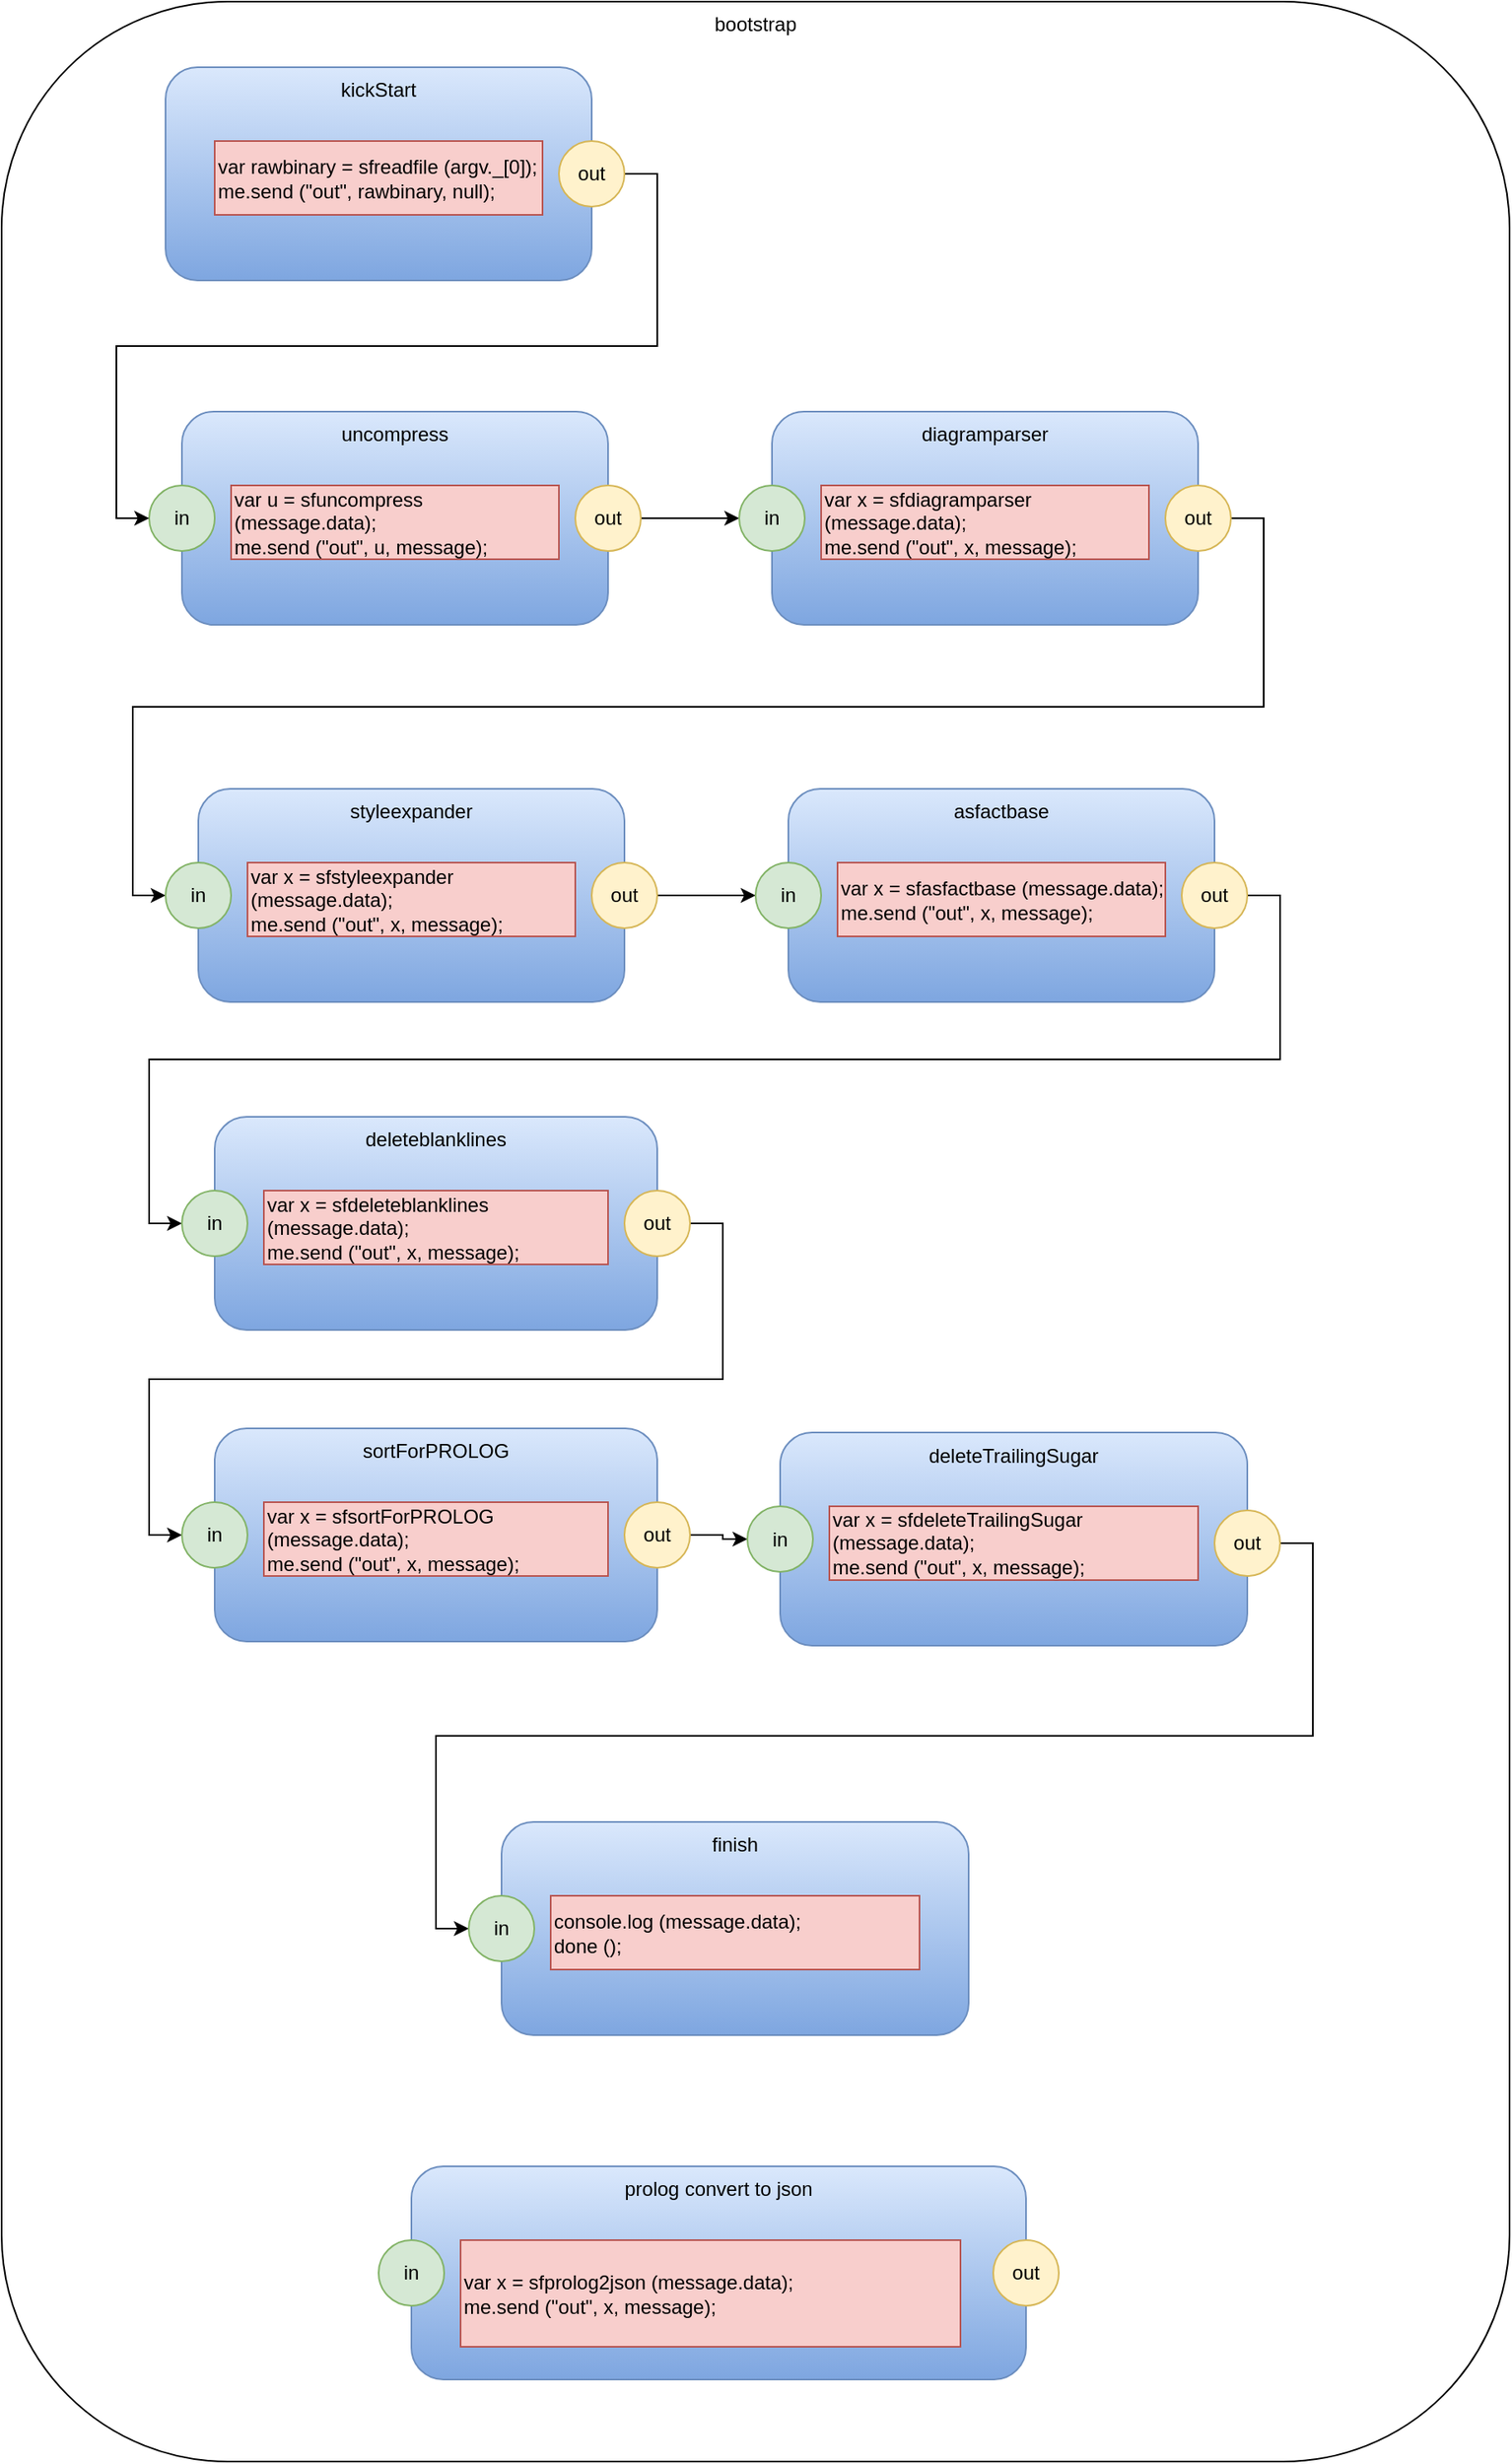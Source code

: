 <mxfile version="14.6.13" type="device"><diagram id="fo9xvGcHm88d3B_x5weG" name="d2f"><mxGraphModel dx="1106" dy="806" grid="1" gridSize="10" guides="1" tooltips="1" connect="1" arrows="1" fold="1" page="1" pageScale="1" pageWidth="1100" pageHeight="850" math="0" shadow="0"><root><mxCell id="0"/><mxCell id="1" parent="0"/><mxCell id="i5jZ3dy8F4nkPbaXPHF6-1" value="bootstrap" style="rounded=1;whiteSpace=wrap;html=1;verticalAlign=top;" parent="1" vertex="1"><mxGeometry x="100" y="90" width="920" height="1500" as="geometry"/></mxCell><mxCell id="aPelzSQw_j5YxlEaLFGD-42" value="styleexpander" style="rounded=1;whiteSpace=wrap;html=1;gradientColor=#7ea6e0;fillColor=#dae8fc;strokeColor=#6c8ebf;verticalAlign=top;" parent="1" vertex="1"><mxGeometry x="220" y="570" width="260" height="130" as="geometry"/></mxCell><mxCell id="i5jZ3dy8F4nkPbaXPHF6-2" value="uncompress" style="rounded=1;whiteSpace=wrap;html=1;gradientColor=#7ea6e0;fillColor=#dae8fc;strokeColor=#6c8ebf;verticalAlign=top;" parent="1" vertex="1"><mxGeometry x="210" y="340" width="260" height="130" as="geometry"/></mxCell><mxCell id="i5jZ3dy8F4nkPbaXPHF6-3" value="var u = sfuncompress (message.data);&lt;br&gt;me.send (&quot;out&quot;, u, message);&lt;br&gt;&lt;div&gt;&lt;/div&gt;" style="rounded=0;whiteSpace=wrap;html=1;fillColor=#f8cecc;strokeColor=#b85450;align=left;" parent="1" vertex="1"><mxGeometry x="240" y="385" width="200" height="45" as="geometry"/></mxCell><mxCell id="aPelzSQw_j5YxlEaLFGD-40" style="edgeStyle=orthogonalEdgeStyle;rounded=0;orthogonalLoop=1;jettySize=auto;html=1;exitX=1;exitY=0.5;exitDx=0;exitDy=0;entryX=0;entryY=0.5;entryDx=0;entryDy=0;" parent="1" source="i5jZ3dy8F4nkPbaXPHF6-5" target="aPelzSQw_j5YxlEaLFGD-39" edge="1"><mxGeometry relative="1" as="geometry"/></mxCell><mxCell id="i5jZ3dy8F4nkPbaXPHF6-5" value="out" style="ellipse;whiteSpace=wrap;html=1;aspect=fixed;fillColor=#fff2cc;strokeColor=#d6b656;" parent="1" vertex="1"><mxGeometry x="450" y="385" width="40" height="40" as="geometry"/></mxCell><mxCell id="Eg2JflB1LH7_nM4HlBUV-2" value="in" style="ellipse;whiteSpace=wrap;html=1;aspect=fixed;fillColor=#d5e8d4;strokeColor=#82b366;" parent="1" vertex="1"><mxGeometry x="190" y="385" width="40" height="40" as="geometry"/></mxCell><mxCell id="aPelzSQw_j5YxlEaLFGD-36" value="diagramparser" style="rounded=1;whiteSpace=wrap;html=1;gradientColor=#7ea6e0;fillColor=#dae8fc;strokeColor=#6c8ebf;verticalAlign=top;" parent="1" vertex="1"><mxGeometry x="570" y="340" width="260" height="130" as="geometry"/></mxCell><mxCell id="aPelzSQw_j5YxlEaLFGD-37" value="var x = sfdiagramparser (message.data);&lt;br&gt;me.send (&quot;out&quot;, x, message);&lt;br&gt;&lt;div&gt;&lt;/div&gt;" style="rounded=0;whiteSpace=wrap;html=1;fillColor=#f8cecc;strokeColor=#b85450;align=left;" parent="1" vertex="1"><mxGeometry x="600" y="385" width="200" height="45" as="geometry"/></mxCell><mxCell id="aPelzSQw_j5YxlEaLFGD-60" style="edgeStyle=orthogonalEdgeStyle;rounded=0;orthogonalLoop=1;jettySize=auto;html=1;exitX=1;exitY=0.5;exitDx=0;exitDy=0;entryX=0;entryY=0.5;entryDx=0;entryDy=0;" parent="1" source="aPelzSQw_j5YxlEaLFGD-38" target="aPelzSQw_j5YxlEaLFGD-46" edge="1"><mxGeometry relative="1" as="geometry"/></mxCell><mxCell id="aPelzSQw_j5YxlEaLFGD-38" value="out" style="ellipse;whiteSpace=wrap;html=1;aspect=fixed;fillColor=#fff2cc;strokeColor=#d6b656;" parent="1" vertex="1"><mxGeometry x="810" y="385" width="40" height="40" as="geometry"/></mxCell><mxCell id="aPelzSQw_j5YxlEaLFGD-39" value="in" style="ellipse;whiteSpace=wrap;html=1;aspect=fixed;fillColor=#d5e8d4;strokeColor=#82b366;" parent="1" vertex="1"><mxGeometry x="550" y="385" width="40" height="40" as="geometry"/></mxCell><mxCell id="aPelzSQw_j5YxlEaLFGD-43" value="var x = sfstyleexpander (message.data);&lt;br&gt;me.send (&quot;out&quot;, x, message);&lt;br&gt;&lt;div&gt;&lt;/div&gt;" style="rounded=0;whiteSpace=wrap;html=1;fillColor=#f8cecc;strokeColor=#b85450;align=left;" parent="1" vertex="1"><mxGeometry x="250" y="615" width="200" height="45" as="geometry"/></mxCell><mxCell id="aPelzSQw_j5YxlEaLFGD-44" style="edgeStyle=orthogonalEdgeStyle;rounded=0;orthogonalLoop=1;jettySize=auto;html=1;exitX=1;exitY=0.5;exitDx=0;exitDy=0;entryX=0;entryY=0.5;entryDx=0;entryDy=0;" parent="1" source="aPelzSQw_j5YxlEaLFGD-45" target="aPelzSQw_j5YxlEaLFGD-50" edge="1"><mxGeometry relative="1" as="geometry"/></mxCell><mxCell id="aPelzSQw_j5YxlEaLFGD-45" value="out" style="ellipse;whiteSpace=wrap;html=1;aspect=fixed;fillColor=#fff2cc;strokeColor=#d6b656;" parent="1" vertex="1"><mxGeometry x="460" y="615" width="40" height="40" as="geometry"/></mxCell><mxCell id="aPelzSQw_j5YxlEaLFGD-46" value="in" style="ellipse;whiteSpace=wrap;html=1;aspect=fixed;fillColor=#d5e8d4;strokeColor=#82b366;" parent="1" vertex="1"><mxGeometry x="200" y="615" width="40" height="40" as="geometry"/></mxCell><mxCell id="aPelzSQw_j5YxlEaLFGD-47" value="asfactbase" style="rounded=1;whiteSpace=wrap;html=1;gradientColor=#7ea6e0;fillColor=#dae8fc;strokeColor=#6c8ebf;verticalAlign=top;" parent="1" vertex="1"><mxGeometry x="580" y="570" width="260" height="130" as="geometry"/></mxCell><mxCell id="aPelzSQw_j5YxlEaLFGD-48" value="var x = sfasfactbase (message.data);&lt;br&gt;me.send (&quot;out&quot;, x, message);&lt;br&gt;&lt;div&gt;&lt;/div&gt;" style="rounded=0;whiteSpace=wrap;html=1;fillColor=#f8cecc;strokeColor=#b85450;align=left;" parent="1" vertex="1"><mxGeometry x="610" y="615" width="200" height="45" as="geometry"/></mxCell><mxCell id="aPelzSQw_j5YxlEaLFGD-61" style="edgeStyle=orthogonalEdgeStyle;rounded=0;orthogonalLoop=1;jettySize=auto;html=1;exitX=1;exitY=0.5;exitDx=0;exitDy=0;entryX=0;entryY=0.5;entryDx=0;entryDy=0;" parent="1" source="aPelzSQw_j5YxlEaLFGD-49" target="aPelzSQw_j5YxlEaLFGD-55" edge="1"><mxGeometry relative="1" as="geometry"/></mxCell><mxCell id="aPelzSQw_j5YxlEaLFGD-49" value="out" style="ellipse;whiteSpace=wrap;html=1;aspect=fixed;fillColor=#fff2cc;strokeColor=#d6b656;" parent="1" vertex="1"><mxGeometry x="820" y="615" width="40" height="40" as="geometry"/></mxCell><mxCell id="aPelzSQw_j5YxlEaLFGD-50" value="in" style="ellipse;whiteSpace=wrap;html=1;aspect=fixed;fillColor=#d5e8d4;strokeColor=#82b366;" parent="1" vertex="1"><mxGeometry x="560" y="615" width="40" height="40" as="geometry"/></mxCell><mxCell id="aPelzSQw_j5YxlEaLFGD-51" value="deleteblanklines" style="rounded=1;whiteSpace=wrap;html=1;gradientColor=#7ea6e0;fillColor=#dae8fc;strokeColor=#6c8ebf;verticalAlign=top;" parent="1" vertex="1"><mxGeometry x="230" y="770" width="270" height="130" as="geometry"/></mxCell><mxCell id="aPelzSQw_j5YxlEaLFGD-52" value="var x = sfdeleteblanklines (message.data);&lt;br&gt;me.send (&quot;out&quot;, x, message);&lt;br&gt;&lt;div&gt;&lt;/div&gt;" style="rounded=0;whiteSpace=wrap;html=1;fillColor=#f8cecc;strokeColor=#b85450;align=left;" parent="1" vertex="1"><mxGeometry x="260" y="815" width="210" height="45" as="geometry"/></mxCell><mxCell id="aPelzSQw_j5YxlEaLFGD-72" style="edgeStyle=orthogonalEdgeStyle;rounded=0;orthogonalLoop=1;jettySize=auto;html=1;exitX=1;exitY=0.5;exitDx=0;exitDy=0;entryX=0;entryY=0.5;entryDx=0;entryDy=0;" parent="1" source="aPelzSQw_j5YxlEaLFGD-54" target="aPelzSQw_j5YxlEaLFGD-71" edge="1"><mxGeometry relative="1" as="geometry"/></mxCell><mxCell id="aPelzSQw_j5YxlEaLFGD-54" value="out" style="ellipse;whiteSpace=wrap;html=1;aspect=fixed;fillColor=#fff2cc;strokeColor=#d6b656;" parent="1" vertex="1"><mxGeometry x="480" y="815" width="40" height="40" as="geometry"/></mxCell><mxCell id="aPelzSQw_j5YxlEaLFGD-55" value="in" style="ellipse;whiteSpace=wrap;html=1;aspect=fixed;fillColor=#d5e8d4;strokeColor=#82b366;" parent="1" vertex="1"><mxGeometry x="210" y="815" width="40" height="40" as="geometry"/></mxCell><mxCell id="aPelzSQw_j5YxlEaLFGD-68" value="sortForPROLOG" style="rounded=1;whiteSpace=wrap;html=1;gradientColor=#7ea6e0;fillColor=#dae8fc;strokeColor=#6c8ebf;verticalAlign=top;" parent="1" vertex="1"><mxGeometry x="230" y="960" width="270" height="130" as="geometry"/></mxCell><mxCell id="aPelzSQw_j5YxlEaLFGD-69" value="var x = sfsortForPROLOG (message.data);&lt;br&gt;me.send (&quot;out&quot;, x, message);&lt;br&gt;&lt;div&gt;&lt;/div&gt;" style="rounded=0;whiteSpace=wrap;html=1;fillColor=#f8cecc;strokeColor=#b85450;align=left;" parent="1" vertex="1"><mxGeometry x="260" y="1005" width="210" height="45" as="geometry"/></mxCell><mxCell id="aPelzSQw_j5YxlEaLFGD-77" style="edgeStyle=orthogonalEdgeStyle;rounded=0;orthogonalLoop=1;jettySize=auto;html=1;exitX=1;exitY=0.5;exitDx=0;exitDy=0;" parent="1" source="aPelzSQw_j5YxlEaLFGD-70" target="aPelzSQw_j5YxlEaLFGD-76" edge="1"><mxGeometry relative="1" as="geometry"/></mxCell><mxCell id="aPelzSQw_j5YxlEaLFGD-70" value="out" style="ellipse;whiteSpace=wrap;html=1;aspect=fixed;fillColor=#fff2cc;strokeColor=#d6b656;" parent="1" vertex="1"><mxGeometry x="480" y="1005" width="40" height="40" as="geometry"/></mxCell><mxCell id="aPelzSQw_j5YxlEaLFGD-71" value="in" style="ellipse;whiteSpace=wrap;html=1;aspect=fixed;fillColor=#d5e8d4;strokeColor=#82b366;" parent="1" vertex="1"><mxGeometry x="210" y="1005" width="40" height="40" as="geometry"/></mxCell><mxCell id="aPelzSQw_j5YxlEaLFGD-73" value="deleteTrailingSugar" style="rounded=1;whiteSpace=wrap;html=1;gradientColor=#7ea6e0;fillColor=#dae8fc;strokeColor=#6c8ebf;verticalAlign=top;" parent="1" vertex="1"><mxGeometry x="575" y="962.5" width="285" height="130" as="geometry"/></mxCell><mxCell id="aPelzSQw_j5YxlEaLFGD-74" value="var x = sfdeleteTrailingSugar (message.data);&lt;br&gt;me.send (&quot;out&quot;, x, message);&lt;br&gt;&lt;div&gt;&lt;/div&gt;" style="rounded=0;whiteSpace=wrap;html=1;fillColor=#f8cecc;strokeColor=#b85450;align=left;" parent="1" vertex="1"><mxGeometry x="605" y="1007.5" width="225" height="45" as="geometry"/></mxCell><mxCell id="aPelzSQw_j5YxlEaLFGD-76" value="in" style="ellipse;whiteSpace=wrap;html=1;aspect=fixed;fillColor=#d5e8d4;strokeColor=#82b366;" parent="1" vertex="1"><mxGeometry x="555" y="1007.5" width="40" height="40" as="geometry"/></mxCell><mxCell id="MeUOVAnX9PiKFy5EPber-2" value="kickStart" style="rounded=1;whiteSpace=wrap;html=1;gradientColor=#7ea6e0;fillColor=#dae8fc;strokeColor=#6c8ebf;verticalAlign=top;" parent="1" vertex="1"><mxGeometry x="200" y="130" width="260" height="130" as="geometry"/></mxCell><mxCell id="MeUOVAnX9PiKFy5EPber-3" value="var rawbinary = sfreadfile (argv._[0]);&lt;br&gt;me.send (&quot;out&quot;, rawbinary, null);&lt;br&gt;&lt;div&gt;&lt;/div&gt;" style="rounded=0;whiteSpace=wrap;html=1;fillColor=#f8cecc;strokeColor=#b85450;align=left;" parent="1" vertex="1"><mxGeometry x="230" y="175" width="200" height="45" as="geometry"/></mxCell><mxCell id="MeUOVAnX9PiKFy5EPber-7" style="edgeStyle=orthogonalEdgeStyle;rounded=0;orthogonalLoop=1;jettySize=auto;html=1;exitX=1;exitY=0.5;exitDx=0;exitDy=0;entryX=0;entryY=0.5;entryDx=0;entryDy=0;" parent="1" source="MeUOVAnX9PiKFy5EPber-4" target="Eg2JflB1LH7_nM4HlBUV-2" edge="1"><mxGeometry relative="1" as="geometry"/></mxCell><mxCell id="MeUOVAnX9PiKFy5EPber-4" value="out" style="ellipse;whiteSpace=wrap;html=1;aspect=fixed;fillColor=#fff2cc;strokeColor=#d6b656;" parent="1" vertex="1"><mxGeometry x="440" y="175" width="40" height="40" as="geometry"/></mxCell><mxCell id="9_2W-ZNaL5BkT9HVN-QL-10" style="edgeStyle=orthogonalEdgeStyle;rounded=0;orthogonalLoop=1;jettySize=auto;html=1;exitX=1;exitY=0.5;exitDx=0;exitDy=0;entryX=0;entryY=0.5;entryDx=0;entryDy=0;" parent="1" source="9_2W-ZNaL5BkT9HVN-QL-3" target="9_2W-ZNaL5BkT9HVN-QL-8" edge="1"><mxGeometry relative="1" as="geometry"/></mxCell><mxCell id="9_2W-ZNaL5BkT9HVN-QL-3" value="out" style="ellipse;whiteSpace=wrap;html=1;aspect=fixed;fillColor=#fff2cc;strokeColor=#d6b656;" parent="1" vertex="1"><mxGeometry x="840" y="1010" width="40" height="40" as="geometry"/></mxCell><mxCell id="9_2W-ZNaL5BkT9HVN-QL-6" value="finish" style="rounded=1;whiteSpace=wrap;html=1;gradientColor=#7ea6e0;fillColor=#dae8fc;strokeColor=#6c8ebf;verticalAlign=top;" parent="1" vertex="1"><mxGeometry x="405" y="1200" width="285" height="130" as="geometry"/></mxCell><mxCell id="9_2W-ZNaL5BkT9HVN-QL-7" value="console.log (message.data);&lt;br&gt;done ();&lt;br&gt;&lt;div&gt;&lt;/div&gt;" style="rounded=0;whiteSpace=wrap;html=1;fillColor=#f8cecc;strokeColor=#b85450;align=left;" parent="1" vertex="1"><mxGeometry x="435" y="1245" width="225" height="45" as="geometry"/></mxCell><mxCell id="9_2W-ZNaL5BkT9HVN-QL-8" value="in" style="ellipse;whiteSpace=wrap;html=1;aspect=fixed;fillColor=#d5e8d4;strokeColor=#82b366;" parent="1" vertex="1"><mxGeometry x="385" y="1245" width="40" height="40" as="geometry"/></mxCell><mxCell id="Bwjae9SqYe7qgPBwZT21-1" value="prolog convert to json" style="rounded=1;whiteSpace=wrap;html=1;gradientColor=#7ea6e0;fillColor=#dae8fc;strokeColor=#6c8ebf;verticalAlign=top;" vertex="1" parent="1"><mxGeometry x="350" y="1410" width="375" height="130" as="geometry"/></mxCell><mxCell id="Bwjae9SqYe7qgPBwZT21-2" value="var x = sfprolog2json (message.data);&lt;br&gt;me.send (&quot;out&quot;, x, message);&lt;br&gt;&lt;div&gt;&lt;/div&gt;" style="rounded=0;whiteSpace=wrap;html=1;fillColor=#f8cecc;strokeColor=#b85450;align=left;" vertex="1" parent="1"><mxGeometry x="380" y="1455" width="305" height="65" as="geometry"/></mxCell><mxCell id="Bwjae9SqYe7qgPBwZT21-3" value="in" style="ellipse;whiteSpace=wrap;html=1;aspect=fixed;fillColor=#d5e8d4;strokeColor=#82b366;" vertex="1" parent="1"><mxGeometry x="330" y="1455" width="40" height="40" as="geometry"/></mxCell><mxCell id="Bwjae9SqYe7qgPBwZT21-4" value="out" style="ellipse;whiteSpace=wrap;html=1;aspect=fixed;fillColor=#fff2cc;strokeColor=#d6b656;" vertex="1" parent="1"><mxGeometry x="705" y="1455" width="40" height="40" as="geometry"/></mxCell></root></mxGraphModel></diagram></mxfile>